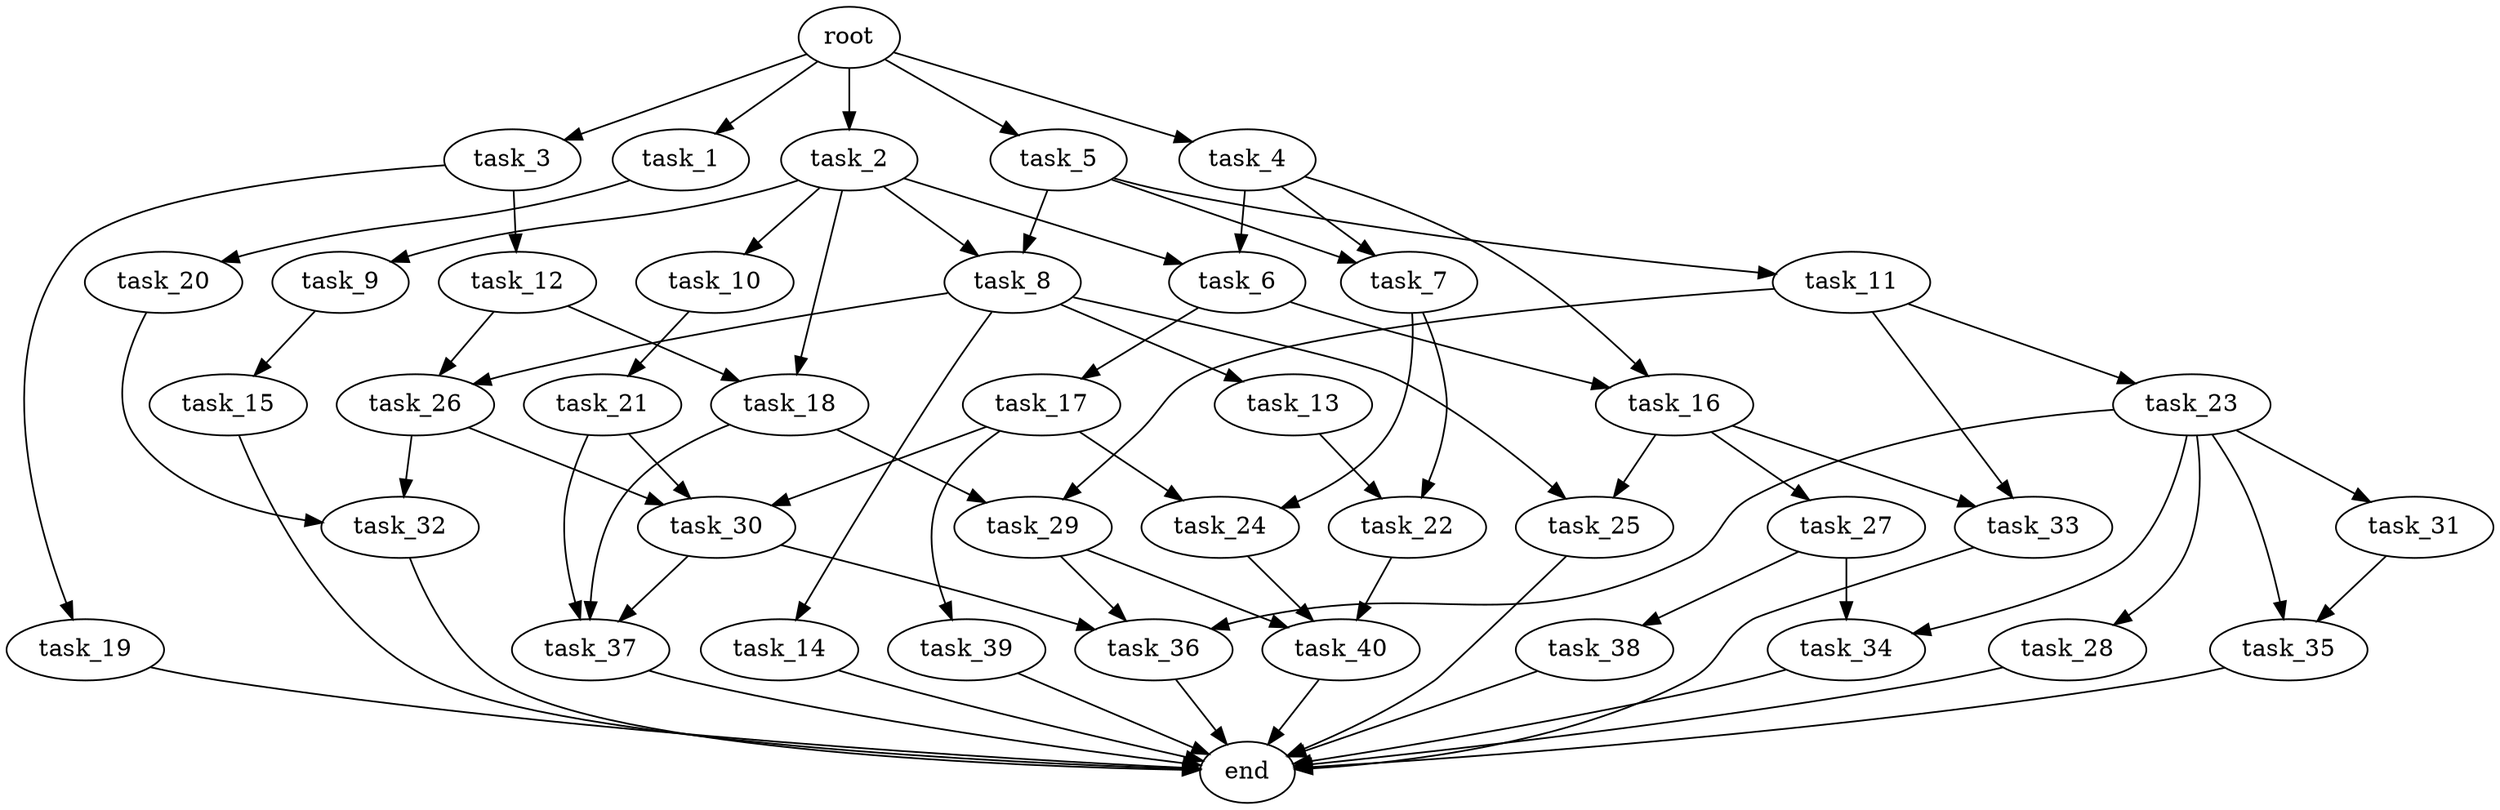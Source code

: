 digraph G {
  root [size="0.000000e+00"];
  task_1 [size="2.624883e+09"];
  task_2 [size="4.052846e+09"];
  task_3 [size="2.920075e+09"];
  task_4 [size="3.030400e+08"];
  task_5 [size="7.179915e+09"];
  task_6 [size="5.913993e+09"];
  task_7 [size="6.869945e+09"];
  task_8 [size="6.649020e+09"];
  task_9 [size="9.724789e+09"];
  task_10 [size="8.718933e+08"];
  task_11 [size="7.711056e+09"];
  task_12 [size="9.576455e+09"];
  task_13 [size="3.025566e+09"];
  task_14 [size="9.895681e+09"];
  task_15 [size="6.015439e+09"];
  task_16 [size="1.937576e+08"];
  task_17 [size="2.823488e+09"];
  task_18 [size="7.751099e+09"];
  task_19 [size="6.105347e+09"];
  task_20 [size="4.186049e+09"];
  task_21 [size="2.688138e+08"];
  task_22 [size="3.804433e+09"];
  task_23 [size="1.797143e+09"];
  task_24 [size="6.169685e+09"];
  task_25 [size="8.195441e+09"];
  task_26 [size="4.392453e+09"];
  task_27 [size="2.091560e+07"];
  task_28 [size="2.585377e+09"];
  task_29 [size="6.072974e+09"];
  task_30 [size="1.624898e+09"];
  task_31 [size="9.993393e+09"];
  task_32 [size="2.320771e+09"];
  task_33 [size="9.124715e+09"];
  task_34 [size="7.425249e+09"];
  task_35 [size="2.780083e+09"];
  task_36 [size="7.863711e+09"];
  task_37 [size="8.117419e+09"];
  task_38 [size="6.974050e+09"];
  task_39 [size="7.828317e+09"];
  task_40 [size="6.937685e+09"];
  end [size="0.000000e+00"];

  root -> task_1 [size="1.000000e-12"];
  root -> task_2 [size="1.000000e-12"];
  root -> task_3 [size="1.000000e-12"];
  root -> task_4 [size="1.000000e-12"];
  root -> task_5 [size="1.000000e-12"];
  task_1 -> task_20 [size="4.186049e+08"];
  task_2 -> task_6 [size="2.956996e+08"];
  task_2 -> task_8 [size="3.324510e+08"];
  task_2 -> task_9 [size="9.724789e+08"];
  task_2 -> task_10 [size="8.718933e+07"];
  task_2 -> task_18 [size="3.875550e+08"];
  task_3 -> task_12 [size="9.576455e+08"];
  task_3 -> task_19 [size="6.105347e+08"];
  task_4 -> task_6 [size="2.956996e+08"];
  task_4 -> task_7 [size="3.434973e+08"];
  task_4 -> task_16 [size="9.687879e+06"];
  task_5 -> task_7 [size="3.434973e+08"];
  task_5 -> task_8 [size="3.324510e+08"];
  task_5 -> task_11 [size="7.711056e+08"];
  task_6 -> task_16 [size="9.687879e+06"];
  task_6 -> task_17 [size="2.823488e+08"];
  task_7 -> task_22 [size="1.902217e+08"];
  task_7 -> task_24 [size="3.084843e+08"];
  task_8 -> task_13 [size="3.025566e+08"];
  task_8 -> task_14 [size="9.895681e+08"];
  task_8 -> task_25 [size="4.097720e+08"];
  task_8 -> task_26 [size="2.196226e+08"];
  task_9 -> task_15 [size="6.015439e+08"];
  task_10 -> task_21 [size="2.688138e+07"];
  task_11 -> task_23 [size="1.797143e+08"];
  task_11 -> task_29 [size="3.036487e+08"];
  task_11 -> task_33 [size="4.562358e+08"];
  task_12 -> task_18 [size="3.875550e+08"];
  task_12 -> task_26 [size="2.196226e+08"];
  task_13 -> task_22 [size="1.902217e+08"];
  task_14 -> end [size="1.000000e-12"];
  task_15 -> end [size="1.000000e-12"];
  task_16 -> task_25 [size="4.097720e+08"];
  task_16 -> task_27 [size="2.091560e+06"];
  task_16 -> task_33 [size="4.562358e+08"];
  task_17 -> task_24 [size="3.084843e+08"];
  task_17 -> task_30 [size="5.416328e+07"];
  task_17 -> task_39 [size="7.828317e+08"];
  task_18 -> task_29 [size="3.036487e+08"];
  task_18 -> task_37 [size="2.705806e+08"];
  task_19 -> end [size="1.000000e-12"];
  task_20 -> task_32 [size="1.160385e+08"];
  task_21 -> task_30 [size="5.416328e+07"];
  task_21 -> task_37 [size="2.705806e+08"];
  task_22 -> task_40 [size="2.312562e+08"];
  task_23 -> task_28 [size="2.585377e+08"];
  task_23 -> task_31 [size="9.993393e+08"];
  task_23 -> task_34 [size="3.712624e+08"];
  task_23 -> task_35 [size="1.390041e+08"];
  task_23 -> task_36 [size="2.621237e+08"];
  task_24 -> task_40 [size="2.312562e+08"];
  task_25 -> end [size="1.000000e-12"];
  task_26 -> task_30 [size="5.416328e+07"];
  task_26 -> task_32 [size="1.160385e+08"];
  task_27 -> task_34 [size="3.712624e+08"];
  task_27 -> task_38 [size="6.974050e+08"];
  task_28 -> end [size="1.000000e-12"];
  task_29 -> task_36 [size="2.621237e+08"];
  task_29 -> task_40 [size="2.312562e+08"];
  task_30 -> task_36 [size="2.621237e+08"];
  task_30 -> task_37 [size="2.705806e+08"];
  task_31 -> task_35 [size="1.390041e+08"];
  task_32 -> end [size="1.000000e-12"];
  task_33 -> end [size="1.000000e-12"];
  task_34 -> end [size="1.000000e-12"];
  task_35 -> end [size="1.000000e-12"];
  task_36 -> end [size="1.000000e-12"];
  task_37 -> end [size="1.000000e-12"];
  task_38 -> end [size="1.000000e-12"];
  task_39 -> end [size="1.000000e-12"];
  task_40 -> end [size="1.000000e-12"];
}
